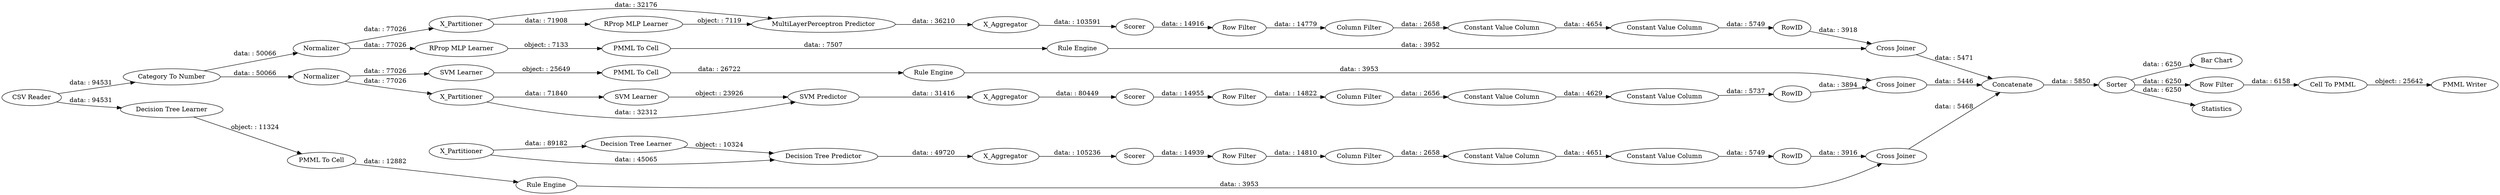 digraph {
	"7363334278415776844_7" [label=X_Aggregator]
	"-5626521393189616231_294" [label="Column Filter"]
	"7363334278415776844_293" [label=RowID]
	"-7147979821657929262_290" [label="Constant Value Column"]
	"-5626521393189616231_35" [label="RProp MLP Learner"]
	"7363334278415776844_33" [label="Decision Tree Learner"]
	"-5626521393189616231_34" [label="Rule Engine"]
	"-5626521393189616231_7" [label=X_Aggregator]
	"7363334278415776844_34" [label="Rule Engine"]
	"7363334278415776844_294" [label="Column Filter"]
	"7363334278415776844_9" [label="Row Filter"]
	"7363334278415776844_32" [label="Decision Tree Predictor"]
	"-5626521393189616231_293" [label=RowID]
	"-7147979821657929262_294" [label="Column Filter"]
	"7363334278415776844_31" [label="Decision Tree Learner"]
	"-9112048054012779022_58" [label="Category To Number"]
	"7363334278415776844_28" [label="PMML To Cell"]
	"7363334278415776844_2" [label=X_Partitioner]
	"7363334278415776844_292" [label="Constant Value Column"]
	"-5626521393189616231_22" [label="PMML To Cell"]
	"-5626521393189616231_39" [label=Normalizer]
	"-9112048054012779022_59" [label="Bar Chart"]
	"-7147979821657929262_34" [label="PMML To Cell"]
	"-7147979821657929262_40" [label=Normalizer]
	"-7147979821657929262_293" [label=RowID]
	"-9112048054012779022_60" [label=Concatenate]
	"7363334278415776844_290" [label="Constant Value Column"]
	"-5626521393189616231_2" [label=X_Partitioner]
	"-7147979821657929262_31" [label="SVM Learner"]
	"-7147979821657929262_292" [label="Constant Value Column"]
	"-5626521393189616231_31" [label="RProp MLP Learner"]
	"-7147979821657929262_39" [label="Cross Joiner"]
	"7363334278415776844_38" [label="Cross Joiner"]
	"-9112048054012779022_54" [label="Cell To PMML"]
	"-9112048054012779022_53" [label="Row Filter"]
	"-7147979821657929262_7" [label=X_Aggregator]
	"-7147979821657929262_35" [label="Rule Engine"]
	"-9112048054012779022_52" [label=Sorter]
	"-5626521393189616231_290" [label="Constant Value Column"]
	"-5626521393189616231_292" [label="Constant Value Column"]
	"-7147979821657929262_33" [label="SVM Learner"]
	"-7147979821657929262_2" [label=X_Partitioner]
	"-5626521393189616231_9" [label="Row Filter"]
	"-7147979821657929262_9" [label="Row Filter"]
	"-5626521393189616231_32" [label="MultiLayerPerceptron Predictor"]
	"7363334278415776844_39" [label=Scorer]
	"-5626521393189616231_38" [label="Cross Joiner"]
	"-7147979821657929262_41" [label=Scorer]
	"-9112048054012779022_63" [label=Statistics]
	"-5626521393189616231_40" [label=Scorer]
	"-7147979821657929262_32" [label="SVM Predictor"]
	"-9112048054012779022_61" [label="PMML Writer"]
	"-9112048054012779022_62" [label="CSV Reader"]
	"-7147979821657929262_2" -> "-7147979821657929262_32" [label="data: : 32312"]
	"-5626521393189616231_38" -> "-9112048054012779022_60" [label="data: : 5471"]
	"-9112048054012779022_54" -> "-9112048054012779022_61" [label="object: : 25642"]
	"-7147979821657929262_9" -> "-7147979821657929262_294" [label="data: : 14822"]
	"-7147979821657929262_40" -> "-7147979821657929262_2" [label="data: : 77026"]
	"-5626521393189616231_34" -> "-5626521393189616231_38" [label="data: : 3952"]
	"-5626521393189616231_39" -> "-5626521393189616231_2" [label="data: : 77026"]
	"7363334278415776844_28" -> "7363334278415776844_34" [label="data: : 12882"]
	"-5626521393189616231_22" -> "-5626521393189616231_34" [label="data: : 7507"]
	"-5626521393189616231_35" -> "-5626521393189616231_22" [label="object: : 7133"]
	"-7147979821657929262_292" -> "-7147979821657929262_293" [label="data: : 5737"]
	"7363334278415776844_32" -> "7363334278415776844_7" [label="data: : 49720"]
	"-5626521393189616231_293" -> "-5626521393189616231_38" [label="data: : 3918"]
	"-9112048054012779022_53" -> "-9112048054012779022_54" [label="data: : 6158"]
	"-5626521393189616231_31" -> "-5626521393189616231_32" [label="object: : 7119"]
	"7363334278415776844_293" -> "7363334278415776844_38" [label="data: : 3916"]
	"-7147979821657929262_294" -> "-7147979821657929262_290" [label="data: : 2656"]
	"-5626521393189616231_9" -> "-5626521393189616231_294" [label="data: : 14779"]
	"-5626521393189616231_2" -> "-5626521393189616231_31" [label="data: : 71908"]
	"-7147979821657929262_34" -> "-7147979821657929262_35" [label="data: : 26722"]
	"-9112048054012779022_52" -> "-9112048054012779022_59" [label="data: : 6250"]
	"-9112048054012779022_58" -> "-5626521393189616231_39" [label="data: : 50066"]
	"-9112048054012779022_62" -> "-9112048054012779022_58" [label="data: : 94531"]
	"-5626521393189616231_7" -> "-5626521393189616231_40" [label="data: : 103591"]
	"-5626521393189616231_2" -> "-5626521393189616231_32" [label="data: : 32176"]
	"7363334278415776844_9" -> "7363334278415776844_294" [label="data: : 14810"]
	"7363334278415776844_7" -> "7363334278415776844_39" [label="data: : 105236"]
	"7363334278415776844_34" -> "7363334278415776844_38" [label="data: : 3953"]
	"7363334278415776844_2" -> "7363334278415776844_31" [label="data: : 89182"]
	"-5626521393189616231_39" -> "-5626521393189616231_35" [label="data: : 77026"]
	"-5626521393189616231_292" -> "-5626521393189616231_293" [label="data: : 5749"]
	"-7147979821657929262_293" -> "-7147979821657929262_39" [label="data: : 3894"]
	"7363334278415776844_2" -> "7363334278415776844_32" [label="data: : 45065"]
	"-9112048054012779022_52" -> "-9112048054012779022_63" [label="data: : 6250"]
	"-5626521393189616231_40" -> "-5626521393189616231_9" [label="data: : 14916"]
	"-5626521393189616231_290" -> "-5626521393189616231_292" [label="data: : 4654"]
	"-7147979821657929262_41" -> "-7147979821657929262_9" [label="data: : 14955"]
	"7363334278415776844_31" -> "7363334278415776844_32" [label="object: : 10324"]
	"-7147979821657929262_2" -> "-7147979821657929262_31" [label="data: : 71840"]
	"-7147979821657929262_33" -> "-7147979821657929262_34" [label="object: : 25649"]
	"-9112048054012779022_62" -> "7363334278415776844_33" [label="data: : 94531"]
	"7363334278415776844_38" -> "-9112048054012779022_60" [label="data: : 5468"]
	"7363334278415776844_290" -> "7363334278415776844_292" [label="data: : 4651"]
	"-5626521393189616231_32" -> "-5626521393189616231_7" [label="data: : 36210"]
	"-5626521393189616231_294" -> "-5626521393189616231_290" [label="data: : 2658"]
	"-7147979821657929262_35" -> "-7147979821657929262_39" [label="data: : 3953"]
	"-7147979821657929262_39" -> "-9112048054012779022_60" [label="data: : 5446"]
	"7363334278415776844_33" -> "7363334278415776844_28" [label="object: : 11324"]
	"-9112048054012779022_52" -> "-9112048054012779022_53" [label="data: : 6250"]
	"7363334278415776844_292" -> "7363334278415776844_293" [label="data: : 5749"]
	"-9112048054012779022_60" -> "-9112048054012779022_52" [label="data: : 5850"]
	"-9112048054012779022_58" -> "-7147979821657929262_40" [label="data: : 50066"]
	"-7147979821657929262_40" -> "-7147979821657929262_33" [label="data: : 77026"]
	"7363334278415776844_39" -> "7363334278415776844_9" [label="data: : 14939"]
	"-7147979821657929262_31" -> "-7147979821657929262_32" [label="object: : 23926"]
	"-7147979821657929262_290" -> "-7147979821657929262_292" [label="data: : 4629"]
	"7363334278415776844_294" -> "7363334278415776844_290" [label="data: : 2658"]
	"-7147979821657929262_7" -> "-7147979821657929262_41" [label="data: : 80449"]
	"-7147979821657929262_32" -> "-7147979821657929262_7" [label="data: : 31416"]
	rankdir=LR
}
